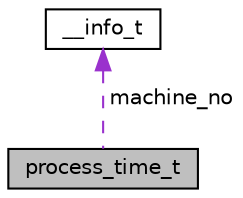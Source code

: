 digraph "process_time_t"
{
 // LATEX_PDF_SIZE
  edge [fontname="Helvetica",fontsize="10",labelfontname="Helvetica",labelfontsize="10"];
  node [fontname="Helvetica",fontsize="10",shape=record];
  Node1 [label="process_time_t",height=0.2,width=0.4,color="black", fillcolor="grey75", style="filled", fontcolor="black",tooltip="A structure that store machine number and its process time."];
  Node2 -> Node1 [dir="back",color="darkorchid3",fontsize="10",style="dashed",label=" machine_no" ,fontname="Helvetica"];
  Node2 [label="__info_t",height=0.2,width=0.4,color="black", fillcolor="white", style="filled",URL="$struct____info__t.html",tooltip=" "];
}
